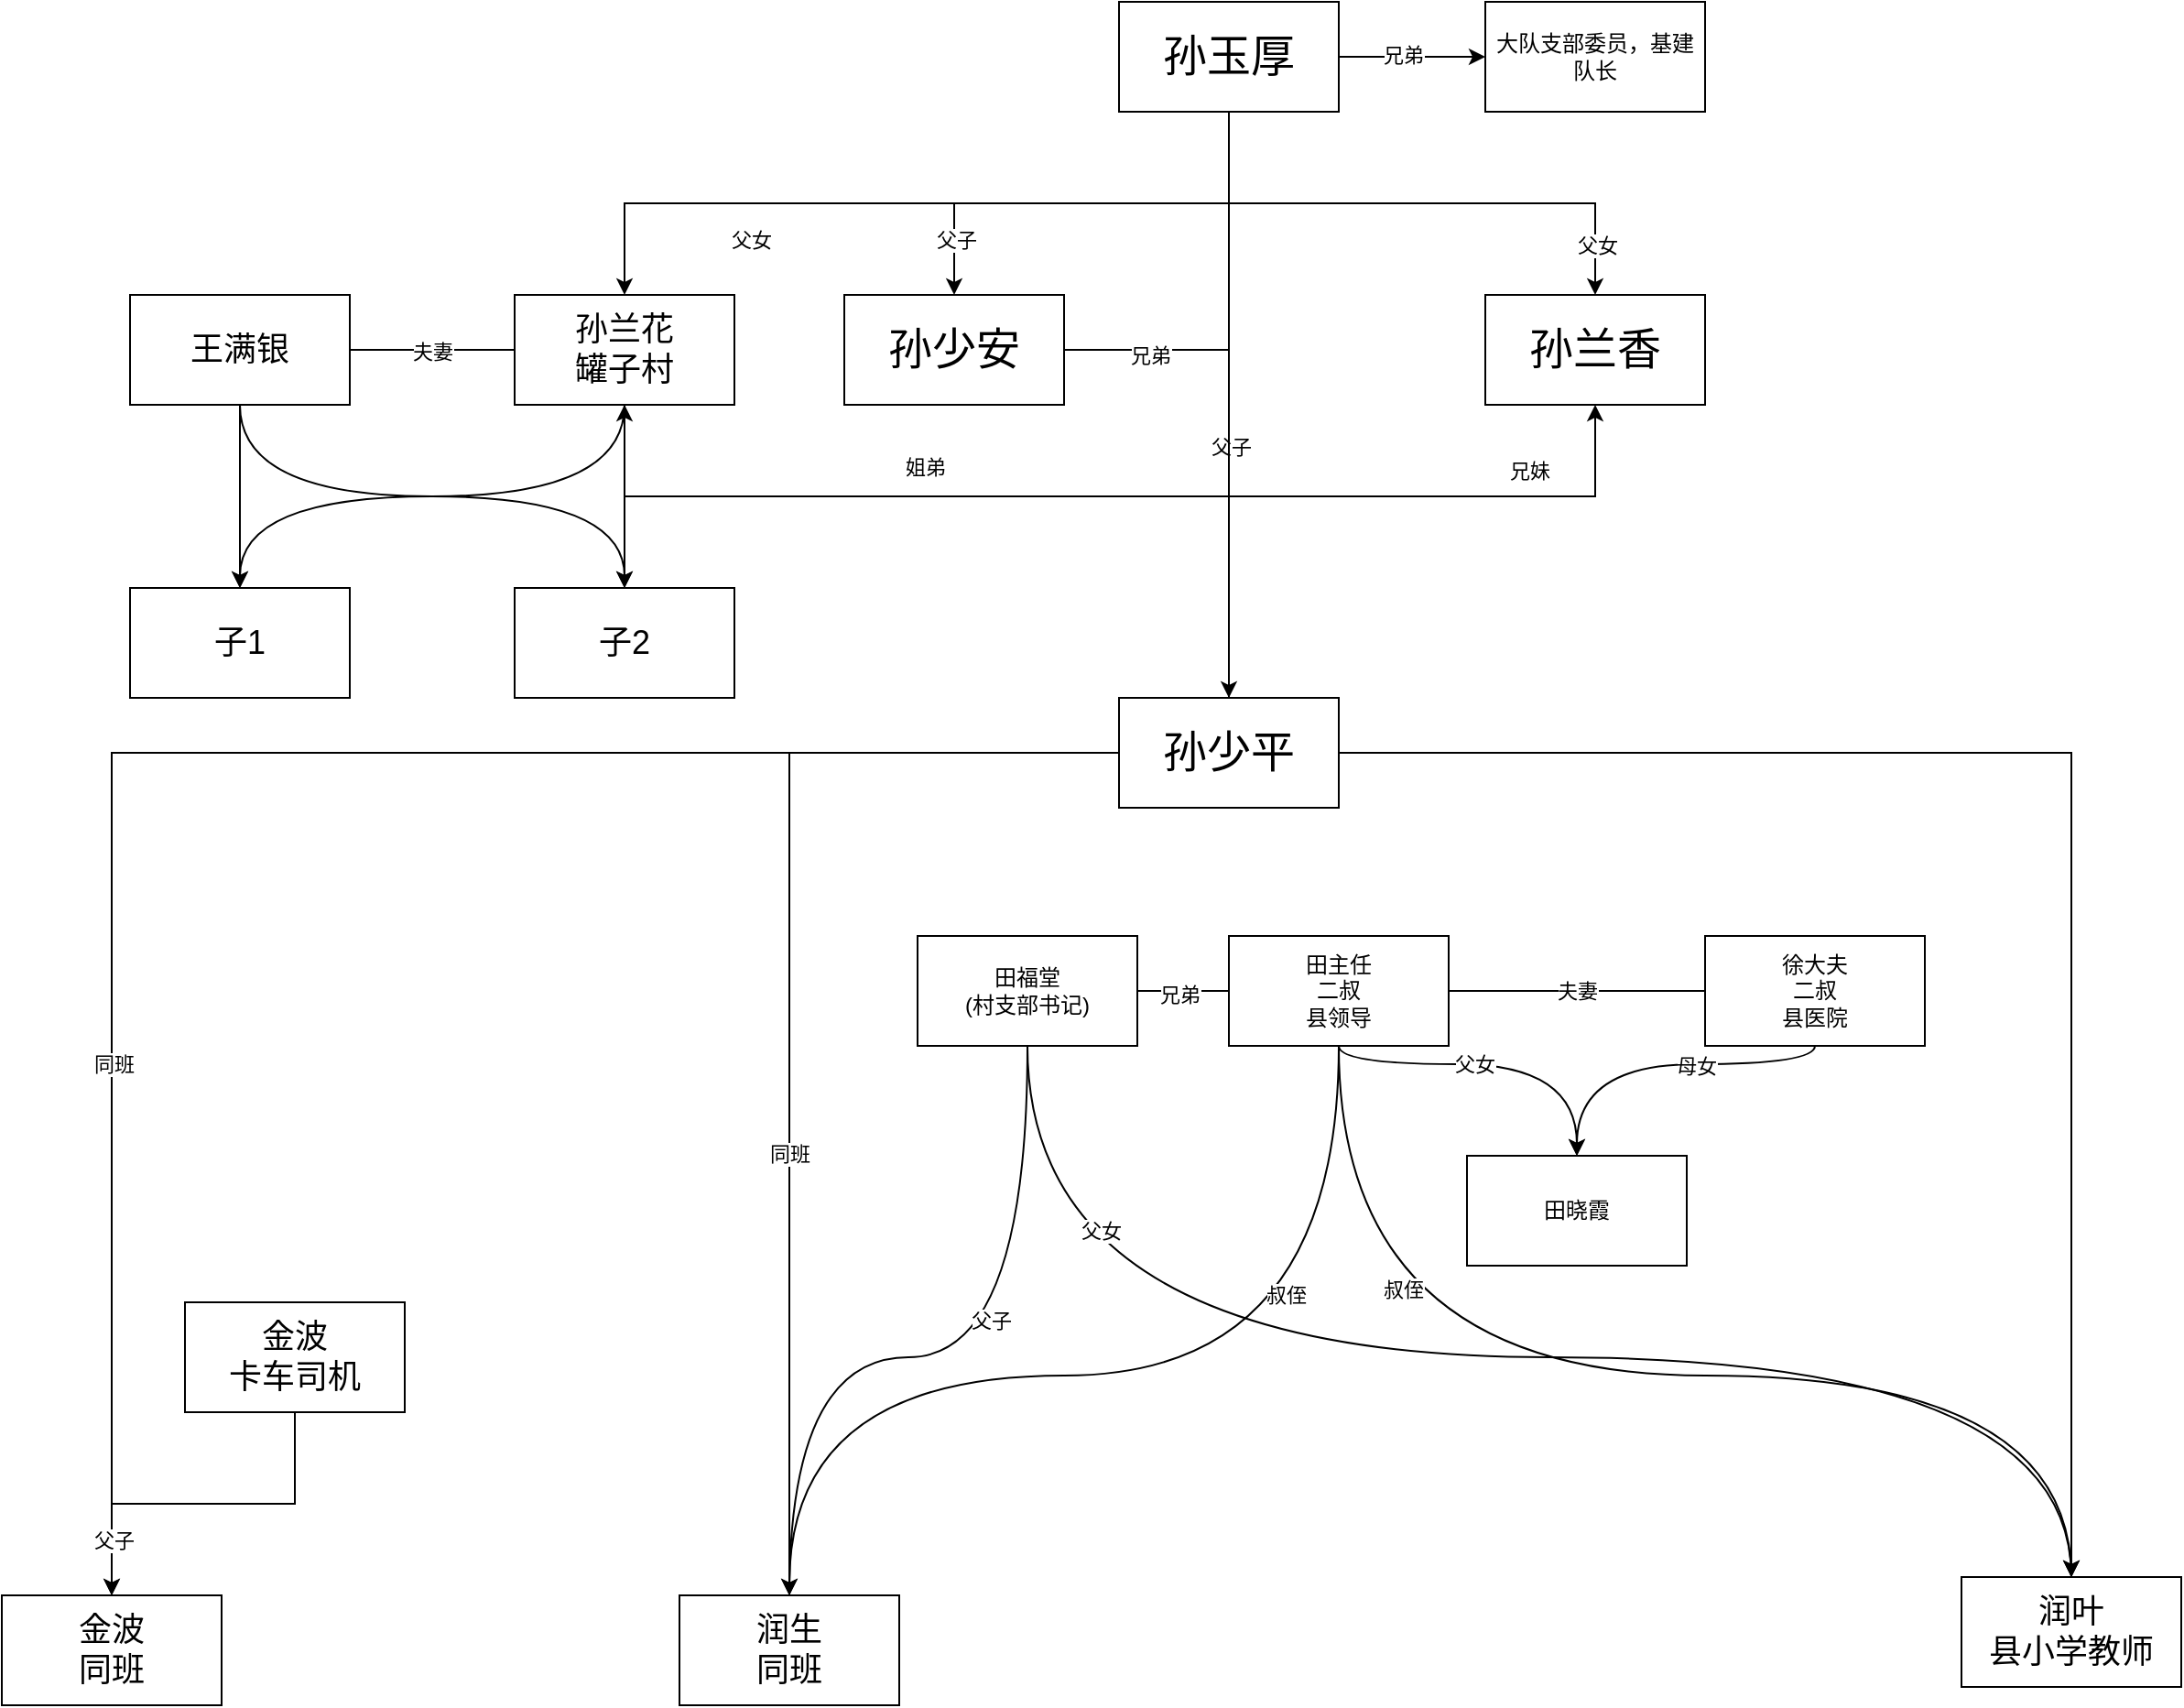 <mxfile version="21.3.2" type="github">
  <diagram name="第 1 页" id="_wVKVh2Jysjls4kzyFas">
    <mxGraphModel dx="1207" dy="778" grid="1" gridSize="10" guides="1" tooltips="1" connect="1" arrows="1" fold="1" page="1" pageScale="1" pageWidth="3300" pageHeight="4681" math="0" shadow="0">
      <root>
        <mxCell id="0" />
        <mxCell id="1" parent="0" />
        <mxCell id="Snn5ZzjotbLWIZ3ZBTEd-4" value="" style="edgeStyle=orthogonalEdgeStyle;rounded=0;orthogonalLoop=1;jettySize=auto;html=1;" edge="1" parent="1" source="dh_qy-4-Et_KlTZyHgmO-1" target="Snn5ZzjotbLWIZ3ZBTEd-3">
          <mxGeometry relative="1" as="geometry" />
        </mxCell>
        <mxCell id="Snn5ZzjotbLWIZ3ZBTEd-8" value="" style="edgeStyle=orthogonalEdgeStyle;rounded=0;orthogonalLoop=1;jettySize=auto;html=1;" edge="1" parent="1" source="dh_qy-4-Et_KlTZyHgmO-1" target="Snn5ZzjotbLWIZ3ZBTEd-3">
          <mxGeometry relative="1" as="geometry" />
        </mxCell>
        <mxCell id="Snn5ZzjotbLWIZ3ZBTEd-9" value="" style="edgeStyle=orthogonalEdgeStyle;rounded=0;orthogonalLoop=1;jettySize=auto;html=1;" edge="1" parent="1" source="dh_qy-4-Et_KlTZyHgmO-1" target="Snn5ZzjotbLWIZ3ZBTEd-3">
          <mxGeometry relative="1" as="geometry" />
        </mxCell>
        <mxCell id="Snn5ZzjotbLWIZ3ZBTEd-11" style="edgeStyle=orthogonalEdgeStyle;rounded=0;orthogonalLoop=1;jettySize=auto;html=1;" edge="1" parent="1" source="dh_qy-4-Et_KlTZyHgmO-1" target="Snn5ZzjotbLWIZ3ZBTEd-10">
          <mxGeometry relative="1" as="geometry" />
        </mxCell>
        <mxCell id="Snn5ZzjotbLWIZ3ZBTEd-42" value="同班" style="edgeLabel;html=1;align=center;verticalAlign=middle;resizable=0;points=[];" vertex="1" connectable="0" parent="Snn5ZzjotbLWIZ3ZBTEd-11">
          <mxGeometry x="0.245" relative="1" as="geometry">
            <mxPoint as="offset" />
          </mxGeometry>
        </mxCell>
        <mxCell id="Snn5ZzjotbLWIZ3ZBTEd-40" style="edgeStyle=orthogonalEdgeStyle;rounded=0;orthogonalLoop=1;jettySize=auto;html=1;entryX=0.5;entryY=0;entryDx=0;entryDy=0;" edge="1" parent="1" source="dh_qy-4-Et_KlTZyHgmO-1" target="Snn5ZzjotbLWIZ3ZBTEd-39">
          <mxGeometry relative="1" as="geometry" />
        </mxCell>
        <mxCell id="Snn5ZzjotbLWIZ3ZBTEd-41" value="同班" style="edgeLabel;html=1;align=center;verticalAlign=middle;resizable=0;points=[];" vertex="1" connectable="0" parent="Snn5ZzjotbLWIZ3ZBTEd-40">
          <mxGeometry x="0.425" y="1" relative="1" as="geometry">
            <mxPoint as="offset" />
          </mxGeometry>
        </mxCell>
        <mxCell id="Snn5ZzjotbLWIZ3ZBTEd-70" style="edgeStyle=orthogonalEdgeStyle;rounded=0;orthogonalLoop=1;jettySize=auto;html=1;" edge="1" parent="1" source="dh_qy-4-Et_KlTZyHgmO-1" target="Snn5ZzjotbLWIZ3ZBTEd-67">
          <mxGeometry relative="1" as="geometry">
            <Array as="points">
              <mxPoint x="1890" y="690" />
              <mxPoint x="2090" y="690" />
            </Array>
          </mxGeometry>
        </mxCell>
        <mxCell id="Snn5ZzjotbLWIZ3ZBTEd-71" value="兄妹" style="edgeLabel;html=1;align=center;verticalAlign=middle;resizable=0;points=[];" vertex="1" connectable="0" parent="Snn5ZzjotbLWIZ3ZBTEd-70">
          <mxGeometry x="0.522" y="14" relative="1" as="geometry">
            <mxPoint as="offset" />
          </mxGeometry>
        </mxCell>
        <mxCell id="Snn5ZzjotbLWIZ3ZBTEd-78" style="edgeStyle=orthogonalEdgeStyle;rounded=0;orthogonalLoop=1;jettySize=auto;html=1;entryX=0.5;entryY=1;entryDx=0;entryDy=0;" edge="1" parent="1" source="dh_qy-4-Et_KlTZyHgmO-1" target="Snn5ZzjotbLWIZ3ZBTEd-47">
          <mxGeometry relative="1" as="geometry">
            <Array as="points">
              <mxPoint x="1890" y="690" />
              <mxPoint x="1560" y="690" />
            </Array>
          </mxGeometry>
        </mxCell>
        <mxCell id="Snn5ZzjotbLWIZ3ZBTEd-79" value="姐弟" style="edgeLabel;html=1;align=center;verticalAlign=middle;resizable=0;points=[];" vertex="1" connectable="0" parent="Snn5ZzjotbLWIZ3ZBTEd-78">
          <mxGeometry x="0.717" y="-16" relative="1" as="geometry">
            <mxPoint x="144" as="offset" />
          </mxGeometry>
        </mxCell>
        <mxCell id="dh_qy-4-Et_KlTZyHgmO-1" value="&lt;font style=&quot;font-size: 24px;&quot;&gt;孙少平&lt;/font&gt;" style="rounded=0;whiteSpace=wrap;html=1;" parent="1" vertex="1">
          <mxGeometry x="1830" y="800" width="120" height="60" as="geometry" />
        </mxCell>
        <mxCell id="Snn5ZzjotbLWIZ3ZBTEd-3" value="&lt;font style=&quot;font-size: 18px;&quot;&gt;润叶&lt;br&gt;县小学教师&lt;br&gt;&lt;/font&gt;" style="whiteSpace=wrap;html=1;rounded=0;" vertex="1" parent="1">
          <mxGeometry x="2290" y="1280" width="120" height="60" as="geometry" />
        </mxCell>
        <mxCell id="Snn5ZzjotbLWIZ3ZBTEd-10" value="&lt;font style=&quot;font-size: 18px;&quot;&gt;润生&lt;br&gt;同班&lt;br&gt;&lt;/font&gt;" style="whiteSpace=wrap;html=1;rounded=0;" vertex="1" parent="1">
          <mxGeometry x="1590" y="1290" width="120" height="60" as="geometry" />
        </mxCell>
        <mxCell id="Snn5ZzjotbLWIZ3ZBTEd-14" style="edgeStyle=orthogonalEdgeStyle;rounded=0;orthogonalLoop=1;jettySize=auto;html=1;endArrow=none;endFill=0;curved=1;" edge="1" parent="1" source="Snn5ZzjotbLWIZ3ZBTEd-12" target="Snn5ZzjotbLWIZ3ZBTEd-10">
          <mxGeometry relative="1" as="geometry">
            <Array as="points">
              <mxPoint x="1780" y="1160" />
            </Array>
          </mxGeometry>
        </mxCell>
        <mxCell id="Snn5ZzjotbLWIZ3ZBTEd-46" value="父子" style="edgeLabel;html=1;align=center;verticalAlign=middle;resizable=0;points=[];" vertex="1" connectable="0" parent="Snn5ZzjotbLWIZ3ZBTEd-14">
          <mxGeometry x="-0.302" y="-20" relative="1" as="geometry">
            <mxPoint as="offset" />
          </mxGeometry>
        </mxCell>
        <mxCell id="Snn5ZzjotbLWIZ3ZBTEd-15" style="edgeStyle=orthogonalEdgeStyle;rounded=0;orthogonalLoop=1;jettySize=auto;html=1;entryX=0.5;entryY=0;entryDx=0;entryDy=0;endArrow=none;endFill=0;curved=1;" edge="1" parent="1" source="Snn5ZzjotbLWIZ3ZBTEd-12" target="Snn5ZzjotbLWIZ3ZBTEd-3">
          <mxGeometry relative="1" as="geometry">
            <Array as="points">
              <mxPoint x="1780" y="1160" />
              <mxPoint x="2350" y="1160" />
            </Array>
          </mxGeometry>
        </mxCell>
        <mxCell id="Snn5ZzjotbLWIZ3ZBTEd-32" value="父女" style="edgeLabel;html=1;align=center;verticalAlign=middle;resizable=0;points=[];" vertex="1" connectable="0" parent="Snn5ZzjotbLWIZ3ZBTEd-15">
          <mxGeometry x="-0.766" y="40" relative="1" as="geometry">
            <mxPoint as="offset" />
          </mxGeometry>
        </mxCell>
        <mxCell id="Snn5ZzjotbLWIZ3ZBTEd-24" style="edgeStyle=orthogonalEdgeStyle;curved=1;rounded=0;orthogonalLoop=1;jettySize=auto;html=1;endArrow=none;endFill=0;" edge="1" parent="1" source="Snn5ZzjotbLWIZ3ZBTEd-12" target="Snn5ZzjotbLWIZ3ZBTEd-17">
          <mxGeometry relative="1" as="geometry" />
        </mxCell>
        <mxCell id="Snn5ZzjotbLWIZ3ZBTEd-25" value="兄弟" style="edgeLabel;html=1;align=center;verticalAlign=middle;resizable=0;points=[];" vertex="1" connectable="0" parent="Snn5ZzjotbLWIZ3ZBTEd-24">
          <mxGeometry x="-0.085" y="-2" relative="1" as="geometry">
            <mxPoint as="offset" />
          </mxGeometry>
        </mxCell>
        <mxCell id="Snn5ZzjotbLWIZ3ZBTEd-12" value="田福堂&lt;br&gt;(村支部书记)" style="whiteSpace=wrap;html=1;rounded=0;" vertex="1" parent="1">
          <mxGeometry x="1720" y="930" width="120" height="60" as="geometry" />
        </mxCell>
        <mxCell id="Snn5ZzjotbLWIZ3ZBTEd-18" style="edgeStyle=orthogonalEdgeStyle;rounded=0;orthogonalLoop=1;jettySize=auto;html=1;endArrow=none;endFill=0;curved=1;" edge="1" parent="1" source="Snn5ZzjotbLWIZ3ZBTEd-17" target="Snn5ZzjotbLWIZ3ZBTEd-3">
          <mxGeometry relative="1" as="geometry">
            <Array as="points">
              <mxPoint x="1950" y="1170" />
              <mxPoint x="2350" y="1170" />
            </Array>
          </mxGeometry>
        </mxCell>
        <mxCell id="Snn5ZzjotbLWIZ3ZBTEd-35" value="叔侄" style="edgeLabel;html=1;align=center;verticalAlign=middle;resizable=0;points=[];" vertex="1" connectable="0" parent="Snn5ZzjotbLWIZ3ZBTEd-18">
          <mxGeometry x="-0.614" y="35" relative="1" as="geometry">
            <mxPoint as="offset" />
          </mxGeometry>
        </mxCell>
        <mxCell id="Snn5ZzjotbLWIZ3ZBTEd-21" value="夫妻" style="edgeStyle=orthogonalEdgeStyle;curved=1;rounded=0;orthogonalLoop=1;jettySize=auto;html=1;endArrow=none;endFill=0;" edge="1" parent="1" source="Snn5ZzjotbLWIZ3ZBTEd-17" target="Snn5ZzjotbLWIZ3ZBTEd-20">
          <mxGeometry relative="1" as="geometry" />
        </mxCell>
        <mxCell id="Snn5ZzjotbLWIZ3ZBTEd-27" style="edgeStyle=orthogonalEdgeStyle;curved=1;rounded=0;orthogonalLoop=1;jettySize=auto;html=1;" edge="1" parent="1" source="Snn5ZzjotbLWIZ3ZBTEd-17" target="Snn5ZzjotbLWIZ3ZBTEd-26">
          <mxGeometry relative="1" as="geometry">
            <Array as="points">
              <mxPoint x="1950" y="1000" />
              <mxPoint x="2080" y="1000" />
            </Array>
          </mxGeometry>
        </mxCell>
        <mxCell id="Snn5ZzjotbLWIZ3ZBTEd-29" value="父女" style="edgeLabel;html=1;align=center;verticalAlign=middle;resizable=0;points=[];" vertex="1" connectable="0" parent="Snn5ZzjotbLWIZ3ZBTEd-27">
          <mxGeometry x="-0.121" relative="1" as="geometry">
            <mxPoint as="offset" />
          </mxGeometry>
        </mxCell>
        <mxCell id="Snn5ZzjotbLWIZ3ZBTEd-33" style="edgeStyle=orthogonalEdgeStyle;curved=1;rounded=0;orthogonalLoop=1;jettySize=auto;html=1;entryX=0.5;entryY=0;entryDx=0;entryDy=0;" edge="1" parent="1" source="Snn5ZzjotbLWIZ3ZBTEd-17" target="Snn5ZzjotbLWIZ3ZBTEd-10">
          <mxGeometry relative="1" as="geometry">
            <Array as="points">
              <mxPoint x="1950" y="1170" />
              <mxPoint x="1650" y="1170" />
            </Array>
          </mxGeometry>
        </mxCell>
        <mxCell id="Snn5ZzjotbLWIZ3ZBTEd-34" value="叔侄" style="edgeLabel;html=1;align=center;verticalAlign=middle;resizable=0;points=[];" vertex="1" connectable="0" parent="Snn5ZzjotbLWIZ3ZBTEd-33">
          <mxGeometry x="-0.549" y="-29" relative="1" as="geometry">
            <mxPoint as="offset" />
          </mxGeometry>
        </mxCell>
        <mxCell id="Snn5ZzjotbLWIZ3ZBTEd-17" value="田主任&lt;br&gt;二叔&lt;br&gt;县领导" style="whiteSpace=wrap;html=1;rounded=0;" vertex="1" parent="1">
          <mxGeometry x="1890" y="930" width="120" height="60" as="geometry" />
        </mxCell>
        <mxCell id="Snn5ZzjotbLWIZ3ZBTEd-28" style="edgeStyle=orthogonalEdgeStyle;curved=1;rounded=0;orthogonalLoop=1;jettySize=auto;html=1;" edge="1" parent="1" source="Snn5ZzjotbLWIZ3ZBTEd-20" target="Snn5ZzjotbLWIZ3ZBTEd-26">
          <mxGeometry relative="1" as="geometry">
            <Array as="points">
              <mxPoint x="2210" y="1000" />
              <mxPoint x="2080" y="1000" />
            </Array>
          </mxGeometry>
        </mxCell>
        <mxCell id="Snn5ZzjotbLWIZ3ZBTEd-30" value="母女" style="edgeLabel;html=1;align=center;verticalAlign=middle;resizable=0;points=[];" vertex="1" connectable="0" parent="Snn5ZzjotbLWIZ3ZBTEd-28">
          <mxGeometry x="-0.211" y="1" relative="1" as="geometry">
            <mxPoint as="offset" />
          </mxGeometry>
        </mxCell>
        <mxCell id="Snn5ZzjotbLWIZ3ZBTEd-20" value="徐大夫&lt;br&gt;二叔&lt;br&gt;县医院" style="whiteSpace=wrap;html=1;rounded=0;" vertex="1" parent="1">
          <mxGeometry x="2150" y="930" width="120" height="60" as="geometry" />
        </mxCell>
        <mxCell id="Snn5ZzjotbLWIZ3ZBTEd-26" value="&lt;font style=&quot;&quot;&gt;田晓霞&lt;br&gt;&lt;/font&gt;" style="whiteSpace=wrap;html=1;rounded=0;" vertex="1" parent="1">
          <mxGeometry x="2020" y="1050" width="120" height="60" as="geometry" />
        </mxCell>
        <mxCell id="Snn5ZzjotbLWIZ3ZBTEd-37" style="edgeStyle=orthogonalEdgeStyle;curved=1;rounded=0;orthogonalLoop=1;jettySize=auto;html=1;endArrow=none;endFill=0;entryX=0.5;entryY=0;entryDx=0;entryDy=0;" edge="1" parent="1" source="Snn5ZzjotbLWIZ3ZBTEd-36" target="dh_qy-4-Et_KlTZyHgmO-1">
          <mxGeometry relative="1" as="geometry">
            <mxPoint x="1890" y="650" as="targetPoint" />
          </mxGeometry>
        </mxCell>
        <mxCell id="Snn5ZzjotbLWIZ3ZBTEd-38" value="父子" style="edgeLabel;html=1;align=center;verticalAlign=middle;resizable=0;points=[];" vertex="1" connectable="0" parent="Snn5ZzjotbLWIZ3ZBTEd-37">
          <mxGeometry x="0.143" y="1" relative="1" as="geometry">
            <mxPoint as="offset" />
          </mxGeometry>
        </mxCell>
        <mxCell id="Snn5ZzjotbLWIZ3ZBTEd-51" style="edgeStyle=orthogonalEdgeStyle;rounded=0;orthogonalLoop=1;jettySize=auto;html=1;entryX=0.5;entryY=0;entryDx=0;entryDy=0;exitX=0.5;exitY=1;exitDx=0;exitDy=0;" edge="1" parent="1" source="Snn5ZzjotbLWIZ3ZBTEd-36" target="Snn5ZzjotbLWIZ3ZBTEd-47">
          <mxGeometry relative="1" as="geometry" />
        </mxCell>
        <mxCell id="Snn5ZzjotbLWIZ3ZBTEd-52" value="父女" style="edgeLabel;html=1;align=center;verticalAlign=middle;resizable=0;points=[];" vertex="1" connectable="0" parent="Snn5ZzjotbLWIZ3ZBTEd-51">
          <mxGeometry x="0.02" y="-1" relative="1" as="geometry">
            <mxPoint x="-92" y="21" as="offset" />
          </mxGeometry>
        </mxCell>
        <mxCell id="Snn5ZzjotbLWIZ3ZBTEd-76" style="edgeStyle=orthogonalEdgeStyle;rounded=0;orthogonalLoop=1;jettySize=auto;html=1;exitX=0.5;exitY=1;exitDx=0;exitDy=0;" edge="1" parent="1" source="Snn5ZzjotbLWIZ3ZBTEd-36" target="Snn5ZzjotbLWIZ3ZBTEd-67">
          <mxGeometry relative="1" as="geometry" />
        </mxCell>
        <mxCell id="Snn5ZzjotbLWIZ3ZBTEd-77" value="父女" style="edgeLabel;html=1;align=center;verticalAlign=middle;resizable=0;points=[];" vertex="1" connectable="0" parent="Snn5ZzjotbLWIZ3ZBTEd-76">
          <mxGeometry x="0.815" y="1" relative="1" as="geometry">
            <mxPoint as="offset" />
          </mxGeometry>
        </mxCell>
        <mxCell id="Snn5ZzjotbLWIZ3ZBTEd-83" style="edgeStyle=orthogonalEdgeStyle;curved=1;rounded=0;orthogonalLoop=1;jettySize=auto;html=1;" edge="1" parent="1" source="Snn5ZzjotbLWIZ3ZBTEd-36" target="Snn5ZzjotbLWIZ3ZBTEd-82">
          <mxGeometry relative="1" as="geometry" />
        </mxCell>
        <mxCell id="Snn5ZzjotbLWIZ3ZBTEd-84" value="兄弟" style="edgeLabel;html=1;align=center;verticalAlign=middle;resizable=0;points=[];" vertex="1" connectable="0" parent="Snn5ZzjotbLWIZ3ZBTEd-83">
          <mxGeometry x="-0.102" y="1" relative="1" as="geometry">
            <mxPoint x="-1" as="offset" />
          </mxGeometry>
        </mxCell>
        <mxCell id="Snn5ZzjotbLWIZ3ZBTEd-87" style="edgeStyle=orthogonalEdgeStyle;rounded=0;orthogonalLoop=1;jettySize=auto;html=1;exitX=0.5;exitY=1;exitDx=0;exitDy=0;" edge="1" parent="1" source="Snn5ZzjotbLWIZ3ZBTEd-36" target="Snn5ZzjotbLWIZ3ZBTEd-85">
          <mxGeometry relative="1" as="geometry" />
        </mxCell>
        <mxCell id="Snn5ZzjotbLWIZ3ZBTEd-88" value="父子" style="edgeLabel;html=1;align=center;verticalAlign=middle;resizable=0;points=[];" vertex="1" connectable="0" parent="Snn5ZzjotbLWIZ3ZBTEd-87">
          <mxGeometry x="0.043" y="14" relative="1" as="geometry">
            <mxPoint x="-69" y="6" as="offset" />
          </mxGeometry>
        </mxCell>
        <mxCell id="Snn5ZzjotbLWIZ3ZBTEd-36" value="&lt;font style=&quot;font-size: 24px;&quot;&gt;孙玉厚&lt;/font&gt;" style="rounded=0;whiteSpace=wrap;html=1;" vertex="1" parent="1">
          <mxGeometry x="1830" y="420" width="120" height="60" as="geometry" />
        </mxCell>
        <mxCell id="Snn5ZzjotbLWIZ3ZBTEd-39" value="&lt;font style=&quot;&quot;&gt;&lt;font style=&quot;font-size: 18px;&quot;&gt;金波&lt;/font&gt;&lt;br&gt;&lt;span style=&quot;font-size: 18px;&quot;&gt;同班&lt;/span&gt;&lt;br&gt;&lt;/font&gt;" style="whiteSpace=wrap;html=1;rounded=0;" vertex="1" parent="1">
          <mxGeometry x="1220" y="1290" width="120" height="60" as="geometry" />
        </mxCell>
        <mxCell id="Snn5ZzjotbLWIZ3ZBTEd-44" style="edgeStyle=orthogonalEdgeStyle;rounded=0;orthogonalLoop=1;jettySize=auto;html=1;" edge="1" parent="1" source="Snn5ZzjotbLWIZ3ZBTEd-43" target="Snn5ZzjotbLWIZ3ZBTEd-39">
          <mxGeometry relative="1" as="geometry" />
        </mxCell>
        <mxCell id="Snn5ZzjotbLWIZ3ZBTEd-45" value="父子" style="edgeLabel;html=1;align=center;verticalAlign=middle;resizable=0;points=[];" vertex="1" connectable="0" parent="Snn5ZzjotbLWIZ3ZBTEd-44">
          <mxGeometry x="0.017" y="-1" relative="1" as="geometry">
            <mxPoint x="-48" y="21" as="offset" />
          </mxGeometry>
        </mxCell>
        <mxCell id="Snn5ZzjotbLWIZ3ZBTEd-43" value="&lt;font style=&quot;&quot;&gt;&lt;font style=&quot;font-size: 18px;&quot;&gt;金波&lt;/font&gt;&lt;br&gt;&lt;span style=&quot;font-size: 18px;&quot;&gt;卡车司机&lt;/span&gt;&lt;br&gt;&lt;/font&gt;" style="whiteSpace=wrap;html=1;rounded=0;" vertex="1" parent="1">
          <mxGeometry x="1320" y="1130" width="120" height="60" as="geometry" />
        </mxCell>
        <mxCell id="Snn5ZzjotbLWIZ3ZBTEd-80" style="edgeStyle=orthogonalEdgeStyle;curved=1;rounded=0;orthogonalLoop=1;jettySize=auto;html=1;entryX=1;entryY=0.5;entryDx=0;entryDy=0;endArrow=none;endFill=0;" edge="1" parent="1" source="Snn5ZzjotbLWIZ3ZBTEd-47" target="Snn5ZzjotbLWIZ3ZBTEd-59">
          <mxGeometry relative="1" as="geometry" />
        </mxCell>
        <mxCell id="Snn5ZzjotbLWIZ3ZBTEd-81" value="夫妻" style="edgeLabel;html=1;align=center;verticalAlign=middle;resizable=0;points=[];" vertex="1" connectable="0" parent="Snn5ZzjotbLWIZ3ZBTEd-80">
          <mxGeometry x="0.003" y="1" relative="1" as="geometry">
            <mxPoint as="offset" />
          </mxGeometry>
        </mxCell>
        <mxCell id="Snn5ZzjotbLWIZ3ZBTEd-94" style="edgeStyle=orthogonalEdgeStyle;rounded=0;orthogonalLoop=1;jettySize=auto;html=1;entryX=0.5;entryY=0;entryDx=0;entryDy=0;curved=1;exitX=0.5;exitY=1;exitDx=0;exitDy=0;" edge="1" parent="1" source="Snn5ZzjotbLWIZ3ZBTEd-47" target="Snn5ZzjotbLWIZ3ZBTEd-91">
          <mxGeometry relative="1" as="geometry" />
        </mxCell>
        <mxCell id="Snn5ZzjotbLWIZ3ZBTEd-96" style="edgeStyle=orthogonalEdgeStyle;rounded=0;orthogonalLoop=1;jettySize=auto;html=1;" edge="1" parent="1" source="Snn5ZzjotbLWIZ3ZBTEd-47" target="Snn5ZzjotbLWIZ3ZBTEd-92">
          <mxGeometry relative="1" as="geometry">
            <Array as="points">
              <mxPoint x="1560" y="710" />
              <mxPoint x="1560" y="710" />
            </Array>
          </mxGeometry>
        </mxCell>
        <mxCell id="Snn5ZzjotbLWIZ3ZBTEd-47" value="&lt;font style=&quot;font-size: 18px;&quot;&gt;孙兰花&lt;br&gt;罐子村&lt;br&gt;&lt;/font&gt;" style="rounded=0;whiteSpace=wrap;html=1;" vertex="1" parent="1">
          <mxGeometry x="1500" y="580" width="120" height="60" as="geometry" />
        </mxCell>
        <mxCell id="Snn5ZzjotbLWIZ3ZBTEd-93" style="edgeStyle=orthogonalEdgeStyle;curved=1;rounded=0;orthogonalLoop=1;jettySize=auto;html=1;" edge="1" parent="1" source="Snn5ZzjotbLWIZ3ZBTEd-59" target="Snn5ZzjotbLWIZ3ZBTEd-91">
          <mxGeometry relative="1" as="geometry" />
        </mxCell>
        <mxCell id="Snn5ZzjotbLWIZ3ZBTEd-95" style="edgeStyle=orthogonalEdgeStyle;rounded=0;orthogonalLoop=1;jettySize=auto;html=1;curved=1;exitX=0.5;exitY=1;exitDx=0;exitDy=0;" edge="1" parent="1" source="Snn5ZzjotbLWIZ3ZBTEd-59" target="Snn5ZzjotbLWIZ3ZBTEd-92">
          <mxGeometry relative="1" as="geometry" />
        </mxCell>
        <mxCell id="Snn5ZzjotbLWIZ3ZBTEd-59" value="&lt;font style=&quot;&quot;&gt;&lt;span style=&quot;font-size: 18px;&quot;&gt;王满银&lt;/span&gt;&lt;br&gt;&lt;/font&gt;" style="whiteSpace=wrap;html=1;rounded=0;" vertex="1" parent="1">
          <mxGeometry x="1290" y="580" width="120" height="60" as="geometry" />
        </mxCell>
        <mxCell id="Snn5ZzjotbLWIZ3ZBTEd-67" value="&lt;font style=&quot;&quot;&gt;&lt;font style=&quot;font-size: 24px;&quot;&gt;孙兰香&lt;/font&gt;&lt;br&gt;&lt;/font&gt;" style="whiteSpace=wrap;html=1;rounded=0;" vertex="1" parent="1">
          <mxGeometry x="2030" y="580" width="120" height="60" as="geometry" />
        </mxCell>
        <mxCell id="Snn5ZzjotbLWIZ3ZBTEd-82" value="大队支部委员，基建队长" style="rounded=0;whiteSpace=wrap;html=1;" vertex="1" parent="1">
          <mxGeometry x="2030" y="420" width="120" height="60" as="geometry" />
        </mxCell>
        <mxCell id="Snn5ZzjotbLWIZ3ZBTEd-89" style="edgeStyle=orthogonalEdgeStyle;rounded=0;orthogonalLoop=1;jettySize=auto;html=1;entryX=0.5;entryY=0;entryDx=0;entryDy=0;" edge="1" parent="1" source="Snn5ZzjotbLWIZ3ZBTEd-85" target="dh_qy-4-Et_KlTZyHgmO-1">
          <mxGeometry relative="1" as="geometry" />
        </mxCell>
        <mxCell id="Snn5ZzjotbLWIZ3ZBTEd-90" value="兄弟" style="edgeLabel;html=1;align=center;verticalAlign=middle;resizable=0;points=[];" vertex="1" connectable="0" parent="Snn5ZzjotbLWIZ3ZBTEd-89">
          <mxGeometry x="-0.659" y="-3" relative="1" as="geometry">
            <mxPoint x="-1" as="offset" />
          </mxGeometry>
        </mxCell>
        <mxCell id="Snn5ZzjotbLWIZ3ZBTEd-85" value="&lt;font style=&quot;font-size: 24px;&quot;&gt;孙少安&lt;/font&gt;" style="rounded=0;whiteSpace=wrap;html=1;" vertex="1" parent="1">
          <mxGeometry x="1680" y="580" width="120" height="60" as="geometry" />
        </mxCell>
        <mxCell id="Snn5ZzjotbLWIZ3ZBTEd-91" value="&lt;font style=&quot;&quot;&gt;&lt;span style=&quot;font-size: 18px;&quot;&gt;子1&lt;/span&gt;&lt;br&gt;&lt;/font&gt;" style="whiteSpace=wrap;html=1;rounded=0;" vertex="1" parent="1">
          <mxGeometry x="1290" y="740" width="120" height="60" as="geometry" />
        </mxCell>
        <mxCell id="Snn5ZzjotbLWIZ3ZBTEd-92" value="&lt;font style=&quot;&quot;&gt;&lt;span style=&quot;font-size: 18px;&quot;&gt;子2&lt;/span&gt;&lt;br&gt;&lt;/font&gt;" style="whiteSpace=wrap;html=1;rounded=0;" vertex="1" parent="1">
          <mxGeometry x="1500" y="740" width="120" height="60" as="geometry" />
        </mxCell>
      </root>
    </mxGraphModel>
  </diagram>
</mxfile>
